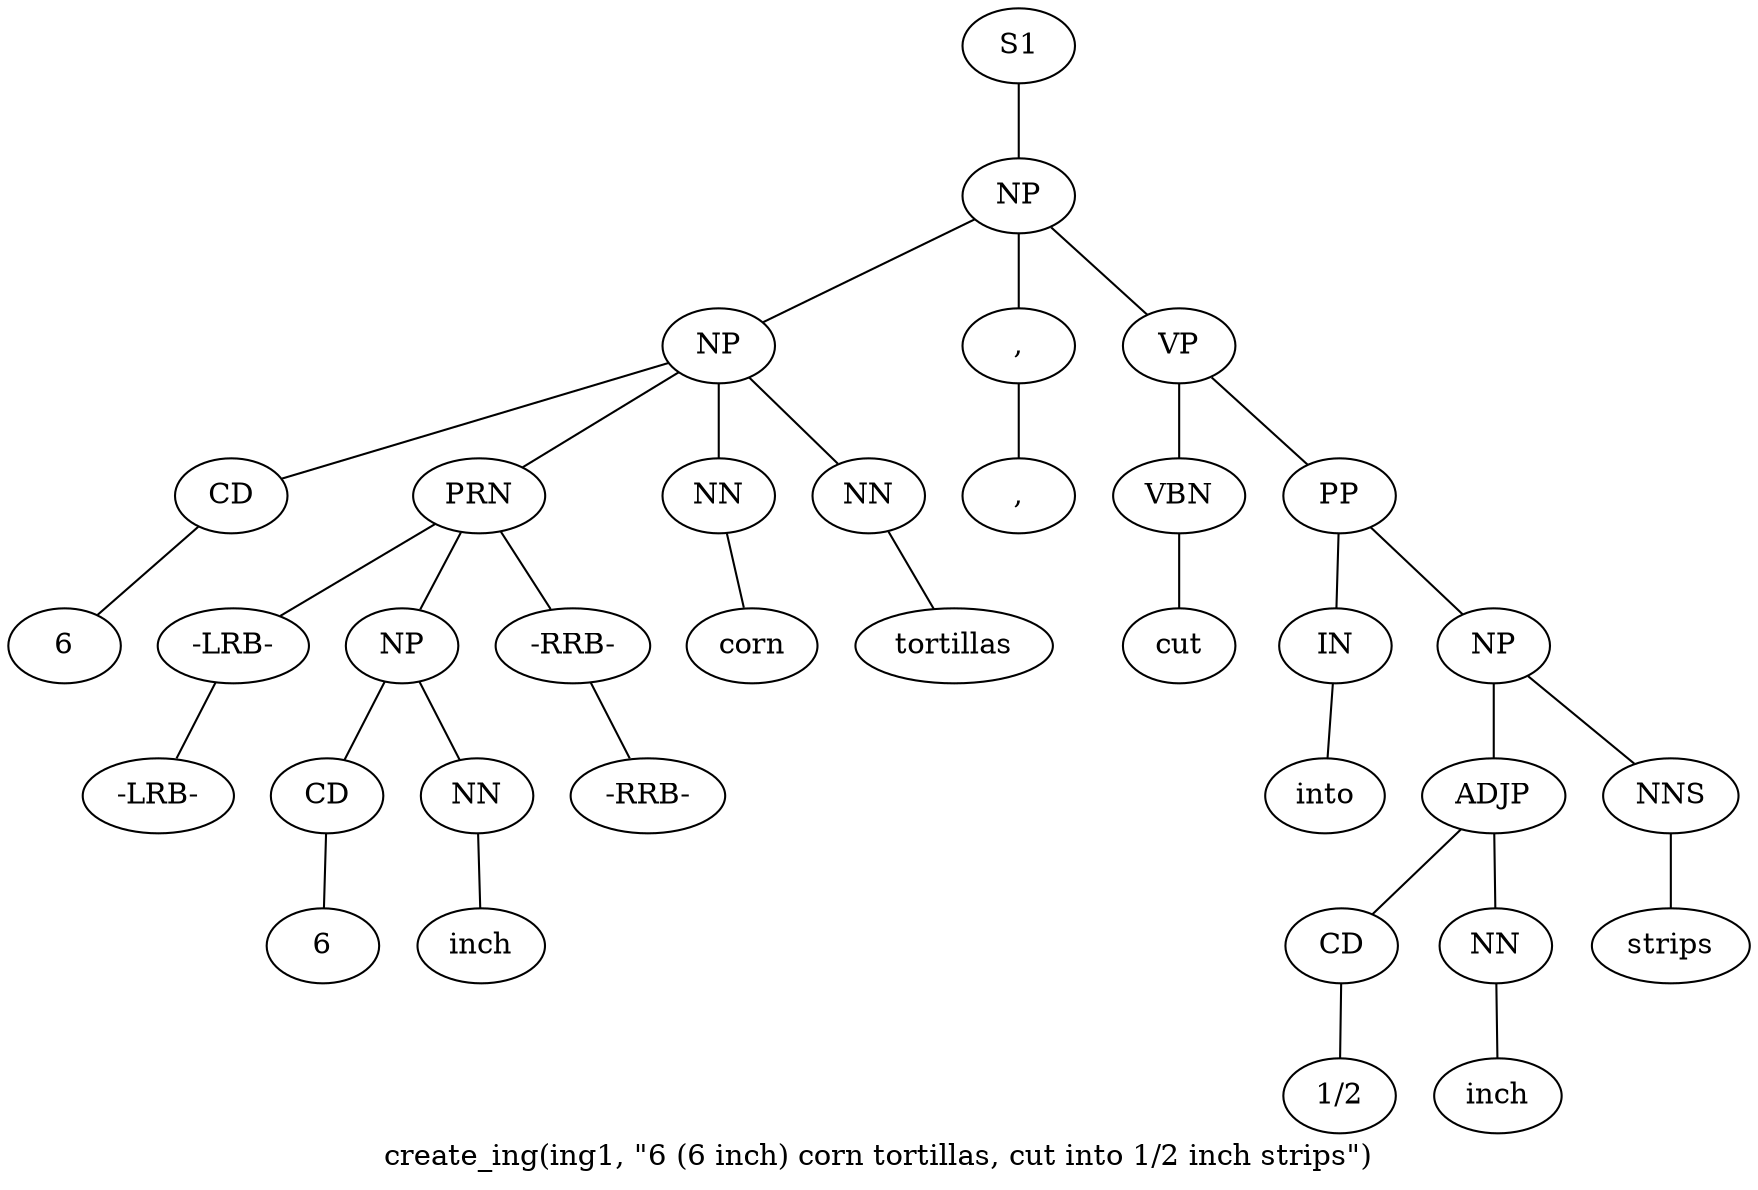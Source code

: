 graph SyntaxGraph {
	label = "create_ing(ing1, \"6 (6 inch) corn tortillas, cut into 1/2 inch strips\")";
	Node0 [label="S1"];
	Node1 [label="NP"];
	Node2 [label="NP"];
	Node3 [label="CD"];
	Node4 [label="6"];
	Node5 [label="PRN"];
	Node6 [label="-LRB-"];
	Node7 [label="-LRB-"];
	Node8 [label="NP"];
	Node9 [label="CD"];
	Node10 [label="6"];
	Node11 [label="NN"];
	Node12 [label="inch"];
	Node13 [label="-RRB-"];
	Node14 [label="-RRB-"];
	Node15 [label="NN"];
	Node16 [label="corn"];
	Node17 [label="NN"];
	Node18 [label="tortillas"];
	Node19 [label=","];
	Node20 [label=","];
	Node21 [label="VP"];
	Node22 [label="VBN"];
	Node23 [label="cut"];
	Node24 [label="PP"];
	Node25 [label="IN"];
	Node26 [label="into"];
	Node27 [label="NP"];
	Node28 [label="ADJP"];
	Node29 [label="CD"];
	Node30 [label="1/2"];
	Node31 [label="NN"];
	Node32 [label="inch"];
	Node33 [label="NNS"];
	Node34 [label="strips"];

	Node0 -- Node1;
	Node1 -- Node2;
	Node1 -- Node19;
	Node1 -- Node21;
	Node2 -- Node3;
	Node2 -- Node5;
	Node2 -- Node15;
	Node2 -- Node17;
	Node3 -- Node4;
	Node5 -- Node6;
	Node5 -- Node8;
	Node5 -- Node13;
	Node6 -- Node7;
	Node8 -- Node9;
	Node8 -- Node11;
	Node9 -- Node10;
	Node11 -- Node12;
	Node13 -- Node14;
	Node15 -- Node16;
	Node17 -- Node18;
	Node19 -- Node20;
	Node21 -- Node22;
	Node21 -- Node24;
	Node22 -- Node23;
	Node24 -- Node25;
	Node24 -- Node27;
	Node25 -- Node26;
	Node27 -- Node28;
	Node27 -- Node33;
	Node28 -- Node29;
	Node28 -- Node31;
	Node29 -- Node30;
	Node31 -- Node32;
	Node33 -- Node34;
}